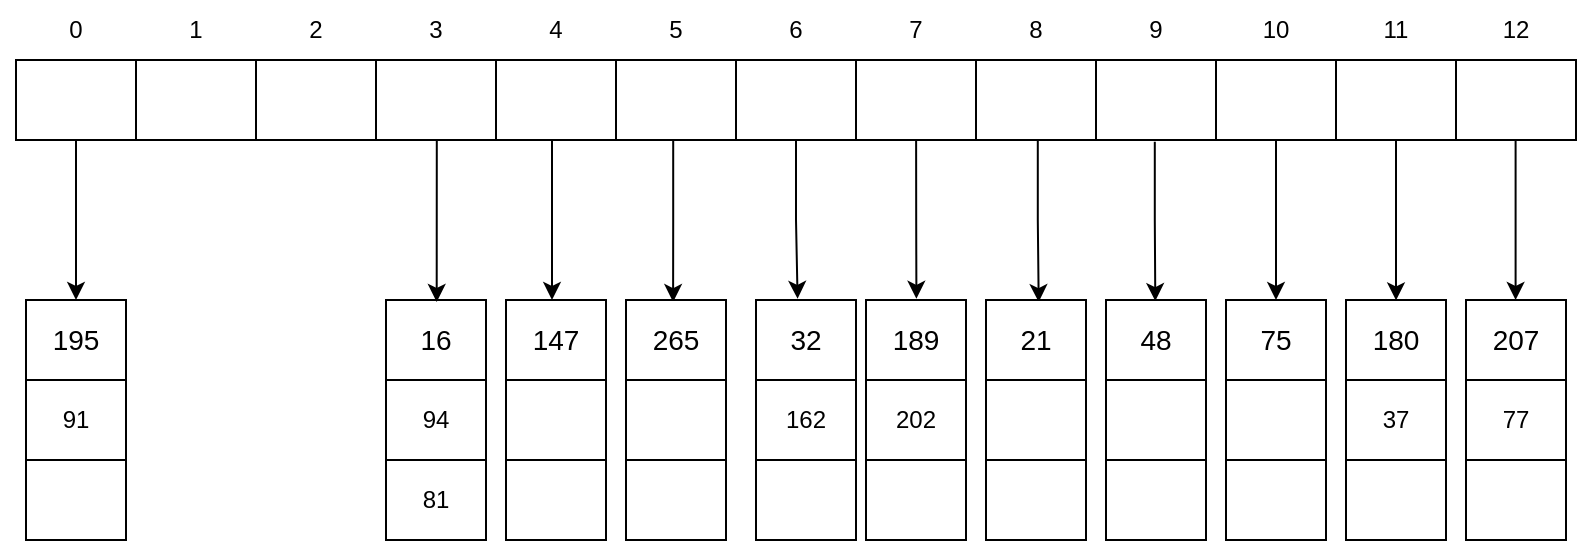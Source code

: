 <mxfile version="20.6.0" type="github" pages="2">
  <diagram id="sduObbd9qyuQ6HZW_vYR" name="Question 3">
    <mxGraphModel dx="1167" dy="1336" grid="1" gridSize="10" guides="1" tooltips="1" connect="1" arrows="1" fold="1" page="1" pageScale="1" pageWidth="827" pageHeight="1169" math="0" shadow="0">
      <root>
        <mxCell id="0" />
        <mxCell id="1" parent="0" />
        <mxCell id="06yi1R9x0KxXkYPc3tcx-241" style="edgeStyle=orthogonalEdgeStyle;rounded=0;orthogonalLoop=1;jettySize=auto;html=1;entryX=0.471;entryY=0.026;entryDx=0;entryDy=0;entryPerimeter=0;fontSize=14;" edge="1" parent="1" source="06yi1R9x0KxXkYPc3tcx-13" target="06yi1R9x0KxXkYPc3tcx-110">
          <mxGeometry relative="1" as="geometry">
            <Array as="points">
              <mxPoint x="349" y="640" />
            </Array>
          </mxGeometry>
        </mxCell>
        <mxCell id="06yi1R9x0KxXkYPc3tcx-242" style="edgeStyle=orthogonalEdgeStyle;rounded=0;orthogonalLoop=1;jettySize=auto;html=1;entryX=0.416;entryY=-0.015;entryDx=0;entryDy=0;entryPerimeter=0;fontSize=14;" edge="1" parent="1" source="06yi1R9x0KxXkYPc3tcx-13" target="06yi1R9x0KxXkYPc3tcx-76">
          <mxGeometry relative="1" as="geometry" />
        </mxCell>
        <mxCell id="06yi1R9x0KxXkYPc3tcx-259" style="edgeStyle=orthogonalEdgeStyle;rounded=0;orthogonalLoop=1;jettySize=auto;html=1;entryX=0.504;entryY=-0.015;entryDx=0;entryDy=0;entryPerimeter=0;fontSize=14;exitX=0.577;exitY=0.985;exitDx=0;exitDy=0;exitPerimeter=0;" edge="1" parent="1" source="06yi1R9x0KxXkYPc3tcx-14" target="06yi1R9x0KxXkYPc3tcx-219">
          <mxGeometry relative="1" as="geometry" />
        </mxCell>
        <mxCell id="06yi1R9x0KxXkYPc3tcx-260" style="edgeStyle=orthogonalEdgeStyle;rounded=0;orthogonalLoop=1;jettySize=auto;html=1;entryX=0.527;entryY=0.026;entryDx=0;entryDy=0;entryPerimeter=0;fontSize=14;exitX=0.655;exitY=1.007;exitDx=0;exitDy=0;exitPerimeter=0;" edge="1" parent="1" source="06yi1R9x0KxXkYPc3tcx-14" target="06yi1R9x0KxXkYPc3tcx-205">
          <mxGeometry relative="1" as="geometry">
            <Array as="points">
              <mxPoint x="531" y="640" />
              <mxPoint x="531" y="640" />
            </Array>
          </mxGeometry>
        </mxCell>
        <mxCell id="06yi1R9x0KxXkYPc3tcx-261" style="edgeStyle=orthogonalEdgeStyle;rounded=0;orthogonalLoop=1;jettySize=auto;html=1;entryX=0.493;entryY=0.013;entryDx=0;entryDy=0;entryPerimeter=0;fontSize=14;exitX=0.73;exitY=1.023;exitDx=0;exitDy=0;exitPerimeter=0;" edge="1" parent="1" source="06yi1R9x0KxXkYPc3tcx-14" target="06yi1R9x0KxXkYPc3tcx-233">
          <mxGeometry relative="1" as="geometry" />
        </mxCell>
        <mxCell id="06yi1R9x0KxXkYPc3tcx-262" style="edgeStyle=orthogonalEdgeStyle;rounded=0;orthogonalLoop=1;jettySize=auto;html=1;entryX=0.5;entryY=0;entryDx=0;entryDy=0;fontSize=14;" edge="1" parent="1" source="06yi1R9x0KxXkYPc3tcx-13" target="06yi1R9x0KxXkYPc3tcx-225">
          <mxGeometry relative="1" as="geometry">
            <Array as="points">
              <mxPoint x="540" y="600" />
              <mxPoint x="540" y="600" />
            </Array>
          </mxGeometry>
        </mxCell>
        <mxCell id="06yi1R9x0KxXkYPc3tcx-263" style="edgeStyle=orthogonalEdgeStyle;rounded=0;orthogonalLoop=1;jettySize=auto;html=1;entryX=0.5;entryY=0.005;entryDx=0;entryDy=0;entryPerimeter=0;fontSize=14;" edge="1" parent="1" source="06yi1R9x0KxXkYPc3tcx-13" target="06yi1R9x0KxXkYPc3tcx-83">
          <mxGeometry relative="1" as="geometry">
            <Array as="points">
              <mxPoint x="560" y="600" />
              <mxPoint x="560" y="600" />
            </Array>
          </mxGeometry>
        </mxCell>
        <mxCell id="06yi1R9x0KxXkYPc3tcx-264" style="edgeStyle=orthogonalEdgeStyle;rounded=0;orthogonalLoop=1;jettySize=auto;html=1;entryX=0.496;entryY=-0.001;entryDx=0;entryDy=0;entryPerimeter=0;fontSize=14;" edge="1" parent="1" source="06yi1R9x0KxXkYPc3tcx-13" target="06yi1R9x0KxXkYPc3tcx-191">
          <mxGeometry relative="1" as="geometry">
            <Array as="points">
              <mxPoint x="590" y="600" />
              <mxPoint x="590" y="600" />
            </Array>
          </mxGeometry>
        </mxCell>
        <mxCell id="06yi1R9x0KxXkYPc3tcx-13" value="" style="shape=table;startSize=0;container=1;collapsible=0;childLayout=tableLayout;" vertex="1" parent="1">
          <mxGeometry x="20" y="560" width="780" height="40" as="geometry" />
        </mxCell>
        <mxCell id="06yi1R9x0KxXkYPc3tcx-14" value="" style="shape=tableRow;horizontal=0;startSize=0;swimlaneHead=0;swimlaneBody=0;top=0;left=0;bottom=0;right=0;collapsible=0;dropTarget=0;fillColor=none;points=[[0,0.5],[1,0.5]];portConstraint=eastwest;" vertex="1" parent="06yi1R9x0KxXkYPc3tcx-13">
          <mxGeometry width="780" height="40" as="geometry" />
        </mxCell>
        <mxCell id="06yi1R9x0KxXkYPc3tcx-15" value="" style="shape=partialRectangle;html=1;whiteSpace=wrap;connectable=0;overflow=hidden;fillColor=none;top=0;left=0;bottom=0;right=0;pointerEvents=1;" vertex="1" parent="06yi1R9x0KxXkYPc3tcx-14">
          <mxGeometry width="60" height="40" as="geometry">
            <mxRectangle width="60" height="40" as="alternateBounds" />
          </mxGeometry>
        </mxCell>
        <mxCell id="06yi1R9x0KxXkYPc3tcx-16" value="" style="shape=partialRectangle;html=1;whiteSpace=wrap;connectable=0;overflow=hidden;fillColor=none;top=0;left=0;bottom=0;right=0;pointerEvents=1;" vertex="1" parent="06yi1R9x0KxXkYPc3tcx-14">
          <mxGeometry x="60" width="60" height="40" as="geometry">
            <mxRectangle width="60" height="40" as="alternateBounds" />
          </mxGeometry>
        </mxCell>
        <mxCell id="06yi1R9x0KxXkYPc3tcx-17" value="" style="shape=partialRectangle;html=1;whiteSpace=wrap;connectable=0;overflow=hidden;fillColor=none;top=0;left=0;bottom=0;right=0;pointerEvents=1;" vertex="1" parent="06yi1R9x0KxXkYPc3tcx-14">
          <mxGeometry x="120" width="60" height="40" as="geometry">
            <mxRectangle width="60" height="40" as="alternateBounds" />
          </mxGeometry>
        </mxCell>
        <mxCell id="06yi1R9x0KxXkYPc3tcx-18" value="" style="shape=partialRectangle;html=1;whiteSpace=wrap;connectable=0;overflow=hidden;fillColor=none;top=0;left=0;bottom=0;right=0;pointerEvents=1;" vertex="1" parent="06yi1R9x0KxXkYPc3tcx-14">
          <mxGeometry x="180" width="60" height="40" as="geometry">
            <mxRectangle width="60" height="40" as="alternateBounds" />
          </mxGeometry>
        </mxCell>
        <mxCell id="06yi1R9x0KxXkYPc3tcx-19" value="" style="shape=partialRectangle;html=1;whiteSpace=wrap;connectable=0;overflow=hidden;fillColor=none;top=0;left=0;bottom=0;right=0;pointerEvents=1;" vertex="1" parent="06yi1R9x0KxXkYPc3tcx-14">
          <mxGeometry x="240" width="60" height="40" as="geometry">
            <mxRectangle width="60" height="40" as="alternateBounds" />
          </mxGeometry>
        </mxCell>
        <mxCell id="06yi1R9x0KxXkYPc3tcx-20" value="" style="shape=partialRectangle;html=1;whiteSpace=wrap;connectable=0;overflow=hidden;fillColor=none;top=0;left=0;bottom=0;right=0;pointerEvents=1;verticalAlign=middle;" vertex="1" parent="06yi1R9x0KxXkYPc3tcx-14">
          <mxGeometry x="300" width="60" height="40" as="geometry">
            <mxRectangle width="60" height="40" as="alternateBounds" />
          </mxGeometry>
        </mxCell>
        <mxCell id="06yi1R9x0KxXkYPc3tcx-21" value="" style="shape=partialRectangle;html=1;whiteSpace=wrap;connectable=0;overflow=hidden;fillColor=none;top=0;left=0;bottom=0;right=0;pointerEvents=1;" vertex="1" parent="06yi1R9x0KxXkYPc3tcx-14">
          <mxGeometry x="360" width="60" height="40" as="geometry">
            <mxRectangle width="60" height="40" as="alternateBounds" />
          </mxGeometry>
        </mxCell>
        <mxCell id="06yi1R9x0KxXkYPc3tcx-22" value="" style="shape=partialRectangle;html=1;whiteSpace=wrap;connectable=0;overflow=hidden;fillColor=none;top=0;left=0;bottom=0;right=0;pointerEvents=1;" vertex="1" parent="06yi1R9x0KxXkYPc3tcx-14">
          <mxGeometry x="420" width="60" height="40" as="geometry">
            <mxRectangle width="60" height="40" as="alternateBounds" />
          </mxGeometry>
        </mxCell>
        <mxCell id="06yi1R9x0KxXkYPc3tcx-23" value="" style="shape=partialRectangle;html=1;whiteSpace=wrap;connectable=0;overflow=hidden;fillColor=none;top=0;left=0;bottom=0;right=0;pointerEvents=1;" vertex="1" parent="06yi1R9x0KxXkYPc3tcx-14">
          <mxGeometry x="480" width="60" height="40" as="geometry">
            <mxRectangle width="60" height="40" as="alternateBounds" />
          </mxGeometry>
        </mxCell>
        <mxCell id="06yi1R9x0KxXkYPc3tcx-24" value="" style="shape=partialRectangle;html=1;whiteSpace=wrap;connectable=0;overflow=hidden;fillColor=none;top=0;left=0;bottom=0;right=0;pointerEvents=1;" vertex="1" parent="06yi1R9x0KxXkYPc3tcx-14">
          <mxGeometry x="540" width="60" height="40" as="geometry">
            <mxRectangle width="60" height="40" as="alternateBounds" />
          </mxGeometry>
        </mxCell>
        <mxCell id="06yi1R9x0KxXkYPc3tcx-25" value="" style="shape=partialRectangle;html=1;whiteSpace=wrap;connectable=0;overflow=hidden;fillColor=none;top=0;left=0;bottom=0;right=0;pointerEvents=1;" vertex="1" parent="06yi1R9x0KxXkYPc3tcx-14">
          <mxGeometry x="600" width="60" height="40" as="geometry">
            <mxRectangle width="60" height="40" as="alternateBounds" />
          </mxGeometry>
        </mxCell>
        <mxCell id="06yi1R9x0KxXkYPc3tcx-26" value="" style="shape=partialRectangle;html=1;whiteSpace=wrap;connectable=0;overflow=hidden;fillColor=none;top=0;left=0;bottom=0;right=0;pointerEvents=1;" vertex="1" parent="06yi1R9x0KxXkYPc3tcx-14">
          <mxGeometry x="660" width="60" height="40" as="geometry">
            <mxRectangle width="60" height="40" as="alternateBounds" />
          </mxGeometry>
        </mxCell>
        <mxCell id="06yi1R9x0KxXkYPc3tcx-27" value="" style="shape=partialRectangle;html=1;whiteSpace=wrap;connectable=0;overflow=hidden;fillColor=none;top=0;left=0;bottom=0;right=0;pointerEvents=1;" vertex="1" parent="06yi1R9x0KxXkYPc3tcx-14">
          <mxGeometry x="720" width="60" height="40" as="geometry">
            <mxRectangle width="60" height="40" as="alternateBounds" />
          </mxGeometry>
        </mxCell>
        <mxCell id="06yi1R9x0KxXkYPc3tcx-29" value="0" style="text;html=1;strokeColor=none;fillColor=none;align=center;verticalAlign=middle;whiteSpace=wrap;rounded=0;" vertex="1" parent="1">
          <mxGeometry x="20" y="530" width="60" height="30" as="geometry" />
        </mxCell>
        <mxCell id="06yi1R9x0KxXkYPc3tcx-30" value="2" style="text;html=1;strokeColor=none;fillColor=none;align=center;verticalAlign=middle;whiteSpace=wrap;rounded=0;" vertex="1" parent="1">
          <mxGeometry x="140" y="530" width="60" height="30" as="geometry" />
        </mxCell>
        <mxCell id="06yi1R9x0KxXkYPc3tcx-31" value="3" style="text;html=1;strokeColor=none;fillColor=none;align=center;verticalAlign=middle;whiteSpace=wrap;rounded=0;" vertex="1" parent="1">
          <mxGeometry x="200" y="530" width="60" height="30" as="geometry" />
        </mxCell>
        <mxCell id="06yi1R9x0KxXkYPc3tcx-32" value="1" style="text;html=1;strokeColor=none;fillColor=none;align=center;verticalAlign=middle;whiteSpace=wrap;rounded=0;" vertex="1" parent="1">
          <mxGeometry x="80" y="530" width="60" height="30" as="geometry" />
        </mxCell>
        <mxCell id="06yi1R9x0KxXkYPc3tcx-33" value="4" style="text;html=1;strokeColor=none;fillColor=none;align=center;verticalAlign=middle;whiteSpace=wrap;rounded=0;" vertex="1" parent="1">
          <mxGeometry x="260" y="530" width="60" height="30" as="geometry" />
        </mxCell>
        <mxCell id="06yi1R9x0KxXkYPc3tcx-34" value="5" style="text;html=1;strokeColor=none;fillColor=none;align=center;verticalAlign=middle;whiteSpace=wrap;rounded=0;" vertex="1" parent="1">
          <mxGeometry x="320" y="530" width="60" height="30" as="geometry" />
        </mxCell>
        <mxCell id="06yi1R9x0KxXkYPc3tcx-35" value="6" style="text;html=1;strokeColor=none;fillColor=none;align=center;verticalAlign=middle;whiteSpace=wrap;rounded=0;" vertex="1" parent="1">
          <mxGeometry x="380" y="530" width="60" height="30" as="geometry" />
        </mxCell>
        <mxCell id="06yi1R9x0KxXkYPc3tcx-36" value="7" style="text;html=1;strokeColor=none;fillColor=none;align=center;verticalAlign=middle;whiteSpace=wrap;rounded=0;" vertex="1" parent="1">
          <mxGeometry x="440" y="530" width="60" height="30" as="geometry" />
        </mxCell>
        <mxCell id="06yi1R9x0KxXkYPc3tcx-37" value="8" style="text;html=1;strokeColor=none;fillColor=none;align=center;verticalAlign=middle;whiteSpace=wrap;rounded=0;" vertex="1" parent="1">
          <mxGeometry x="500" y="530" width="60" height="30" as="geometry" />
        </mxCell>
        <mxCell id="06yi1R9x0KxXkYPc3tcx-38" value="9" style="text;html=1;strokeColor=none;fillColor=none;align=center;verticalAlign=middle;whiteSpace=wrap;rounded=0;" vertex="1" parent="1">
          <mxGeometry x="560" y="530" width="60" height="30" as="geometry" />
        </mxCell>
        <mxCell id="06yi1R9x0KxXkYPc3tcx-39" value="10" style="text;html=1;strokeColor=none;fillColor=none;align=center;verticalAlign=middle;whiteSpace=wrap;rounded=0;" vertex="1" parent="1">
          <mxGeometry x="620" y="530" width="60" height="30" as="geometry" />
        </mxCell>
        <mxCell id="06yi1R9x0KxXkYPc3tcx-40" value="11" style="text;html=1;strokeColor=none;fillColor=none;align=center;verticalAlign=middle;whiteSpace=wrap;rounded=0;" vertex="1" parent="1">
          <mxGeometry x="680" y="530" width="60" height="30" as="geometry" />
        </mxCell>
        <mxCell id="06yi1R9x0KxXkYPc3tcx-41" value="12" style="text;html=1;strokeColor=none;fillColor=none;align=center;verticalAlign=middle;whiteSpace=wrap;rounded=0;" vertex="1" parent="1">
          <mxGeometry x="740" y="530" width="60" height="30" as="geometry" />
        </mxCell>
        <mxCell id="06yi1R9x0KxXkYPc3tcx-58" style="edgeStyle=orthogonalEdgeStyle;rounded=0;orthogonalLoop=1;jettySize=auto;html=1;exitX=0.5;exitY=1;exitDx=0;exitDy=0;" edge="1" parent="1" source="06yi1R9x0KxXkYPc3tcx-41" target="06yi1R9x0KxXkYPc3tcx-41">
          <mxGeometry relative="1" as="geometry" />
        </mxCell>
        <mxCell id="06yi1R9x0KxXkYPc3tcx-75" value="" style="shape=table;startSize=0;container=1;collapsible=0;childLayout=tableLayout;" vertex="1" parent="1">
          <mxGeometry x="390" y="680" width="50" height="120" as="geometry" />
        </mxCell>
        <mxCell id="06yi1R9x0KxXkYPc3tcx-76" value="" style="shape=tableRow;horizontal=0;startSize=0;swimlaneHead=0;swimlaneBody=0;top=0;left=0;bottom=0;right=0;collapsible=0;dropTarget=0;fillColor=none;points=[[0,0.5],[1,0.5]];portConstraint=eastwest;" vertex="1" parent="06yi1R9x0KxXkYPc3tcx-75">
          <mxGeometry width="50" height="40" as="geometry" />
        </mxCell>
        <mxCell id="06yi1R9x0KxXkYPc3tcx-77" value="&lt;font style=&quot;font-size: 14px;&quot;&gt;32&lt;/font&gt;" style="shape=partialRectangle;html=1;whiteSpace=wrap;connectable=0;overflow=hidden;fillColor=none;top=0;left=0;bottom=0;right=0;pointerEvents=1;" vertex="1" parent="06yi1R9x0KxXkYPc3tcx-76">
          <mxGeometry width="50" height="40" as="geometry">
            <mxRectangle width="50" height="40" as="alternateBounds" />
          </mxGeometry>
        </mxCell>
        <mxCell id="06yi1R9x0KxXkYPc3tcx-78" value="" style="shape=tableRow;horizontal=0;startSize=0;swimlaneHead=0;swimlaneBody=0;top=0;left=0;bottom=0;right=0;collapsible=0;dropTarget=0;fillColor=none;points=[[0,0.5],[1,0.5]];portConstraint=eastwest;" vertex="1" parent="06yi1R9x0KxXkYPc3tcx-75">
          <mxGeometry y="40" width="50" height="40" as="geometry" />
        </mxCell>
        <mxCell id="06yi1R9x0KxXkYPc3tcx-79" value="162" style="shape=partialRectangle;html=1;whiteSpace=wrap;connectable=0;overflow=hidden;fillColor=none;top=0;left=0;bottom=0;right=0;pointerEvents=1;" vertex="1" parent="06yi1R9x0KxXkYPc3tcx-78">
          <mxGeometry width="50" height="40" as="geometry">
            <mxRectangle width="50" height="40" as="alternateBounds" />
          </mxGeometry>
        </mxCell>
        <mxCell id="06yi1R9x0KxXkYPc3tcx-80" value="" style="shape=tableRow;horizontal=0;startSize=0;swimlaneHead=0;swimlaneBody=0;top=0;left=0;bottom=0;right=0;collapsible=0;dropTarget=0;fillColor=none;points=[[0,0.5],[1,0.5]];portConstraint=eastwest;" vertex="1" parent="06yi1R9x0KxXkYPc3tcx-75">
          <mxGeometry y="80" width="50" height="40" as="geometry" />
        </mxCell>
        <mxCell id="06yi1R9x0KxXkYPc3tcx-81" value="" style="shape=partialRectangle;html=1;whiteSpace=wrap;connectable=0;overflow=hidden;fillColor=none;top=0;left=0;bottom=0;right=0;pointerEvents=1;" vertex="1" parent="06yi1R9x0KxXkYPc3tcx-80">
          <mxGeometry width="50" height="40" as="geometry">
            <mxRectangle width="50" height="40" as="alternateBounds" />
          </mxGeometry>
        </mxCell>
        <mxCell id="06yi1R9x0KxXkYPc3tcx-82" value="" style="shape=table;startSize=0;container=1;collapsible=0;childLayout=tableLayout;" vertex="1" parent="1">
          <mxGeometry x="685" y="680" width="50" height="120" as="geometry" />
        </mxCell>
        <mxCell id="06yi1R9x0KxXkYPc3tcx-83" value="" style="shape=tableRow;horizontal=0;startSize=0;swimlaneHead=0;swimlaneBody=0;top=0;left=0;bottom=0;right=0;collapsible=0;dropTarget=0;fillColor=none;points=[[0,0.5],[1,0.5]];portConstraint=eastwest;" vertex="1" parent="06yi1R9x0KxXkYPc3tcx-82">
          <mxGeometry width="50" height="40" as="geometry" />
        </mxCell>
        <mxCell id="06yi1R9x0KxXkYPc3tcx-84" value="&lt;font style=&quot;font-size: 14px;&quot;&gt;180&lt;/font&gt;" style="shape=partialRectangle;html=1;whiteSpace=wrap;connectable=0;overflow=hidden;fillColor=none;top=0;left=0;bottom=0;right=0;pointerEvents=1;" vertex="1" parent="06yi1R9x0KxXkYPc3tcx-83">
          <mxGeometry width="50" height="40" as="geometry">
            <mxRectangle width="50" height="40" as="alternateBounds" />
          </mxGeometry>
        </mxCell>
        <mxCell id="06yi1R9x0KxXkYPc3tcx-85" value="" style="shape=tableRow;horizontal=0;startSize=0;swimlaneHead=0;swimlaneBody=0;top=0;left=0;bottom=0;right=0;collapsible=0;dropTarget=0;fillColor=none;points=[[0,0.5],[1,0.5]];portConstraint=eastwest;" vertex="1" parent="06yi1R9x0KxXkYPc3tcx-82">
          <mxGeometry y="40" width="50" height="40" as="geometry" />
        </mxCell>
        <mxCell id="06yi1R9x0KxXkYPc3tcx-86" value="37" style="shape=partialRectangle;html=1;whiteSpace=wrap;connectable=0;overflow=hidden;fillColor=none;top=0;left=0;bottom=0;right=0;pointerEvents=1;" vertex="1" parent="06yi1R9x0KxXkYPc3tcx-85">
          <mxGeometry width="50" height="40" as="geometry">
            <mxRectangle width="50" height="40" as="alternateBounds" />
          </mxGeometry>
        </mxCell>
        <mxCell id="06yi1R9x0KxXkYPc3tcx-87" value="" style="shape=tableRow;horizontal=0;startSize=0;swimlaneHead=0;swimlaneBody=0;top=0;left=0;bottom=0;right=0;collapsible=0;dropTarget=0;fillColor=none;points=[[0,0.5],[1,0.5]];portConstraint=eastwest;" vertex="1" parent="06yi1R9x0KxXkYPc3tcx-82">
          <mxGeometry y="80" width="50" height="40" as="geometry" />
        </mxCell>
        <mxCell id="06yi1R9x0KxXkYPc3tcx-88" value="" style="shape=partialRectangle;html=1;whiteSpace=wrap;connectable=0;overflow=hidden;fillColor=none;top=0;left=0;bottom=0;right=0;pointerEvents=1;" vertex="1" parent="06yi1R9x0KxXkYPc3tcx-87">
          <mxGeometry width="50" height="40" as="geometry">
            <mxRectangle width="50" height="40" as="alternateBounds" />
          </mxGeometry>
        </mxCell>
        <mxCell id="06yi1R9x0KxXkYPc3tcx-109" value="" style="shape=table;startSize=0;container=1;collapsible=0;childLayout=tableLayout;" vertex="1" parent="1">
          <mxGeometry x="325" y="680" width="50" height="120" as="geometry" />
        </mxCell>
        <mxCell id="06yi1R9x0KxXkYPc3tcx-110" value="" style="shape=tableRow;horizontal=0;startSize=0;swimlaneHead=0;swimlaneBody=0;top=0;left=0;bottom=0;right=0;collapsible=0;dropTarget=0;fillColor=none;points=[[0,0.5],[1,0.5]];portConstraint=eastwest;" vertex="1" parent="06yi1R9x0KxXkYPc3tcx-109">
          <mxGeometry width="50" height="40" as="geometry" />
        </mxCell>
        <mxCell id="06yi1R9x0KxXkYPc3tcx-111" value="&lt;font style=&quot;font-size: 14px;&quot;&gt;265&lt;/font&gt;" style="shape=partialRectangle;html=1;whiteSpace=wrap;connectable=0;overflow=hidden;fillColor=none;top=0;left=0;bottom=0;right=0;pointerEvents=1;" vertex="1" parent="06yi1R9x0KxXkYPc3tcx-110">
          <mxGeometry width="50" height="40" as="geometry">
            <mxRectangle width="50" height="40" as="alternateBounds" />
          </mxGeometry>
        </mxCell>
        <mxCell id="06yi1R9x0KxXkYPc3tcx-112" value="" style="shape=tableRow;horizontal=0;startSize=0;swimlaneHead=0;swimlaneBody=0;top=0;left=0;bottom=0;right=0;collapsible=0;dropTarget=0;fillColor=none;points=[[0,0.5],[1,0.5]];portConstraint=eastwest;" vertex="1" parent="06yi1R9x0KxXkYPc3tcx-109">
          <mxGeometry y="40" width="50" height="40" as="geometry" />
        </mxCell>
        <mxCell id="06yi1R9x0KxXkYPc3tcx-113" value="" style="shape=partialRectangle;html=1;whiteSpace=wrap;connectable=0;overflow=hidden;fillColor=none;top=0;left=0;bottom=0;right=0;pointerEvents=1;" vertex="1" parent="06yi1R9x0KxXkYPc3tcx-112">
          <mxGeometry width="50" height="40" as="geometry">
            <mxRectangle width="50" height="40" as="alternateBounds" />
          </mxGeometry>
        </mxCell>
        <mxCell id="06yi1R9x0KxXkYPc3tcx-114" value="" style="shape=tableRow;horizontal=0;startSize=0;swimlaneHead=0;swimlaneBody=0;top=0;left=0;bottom=0;right=0;collapsible=0;dropTarget=0;fillColor=none;points=[[0,0.5],[1,0.5]];portConstraint=eastwest;" vertex="1" parent="06yi1R9x0KxXkYPc3tcx-109">
          <mxGeometry y="80" width="50" height="40" as="geometry" />
        </mxCell>
        <mxCell id="06yi1R9x0KxXkYPc3tcx-115" value="" style="shape=partialRectangle;html=1;whiteSpace=wrap;connectable=0;overflow=hidden;fillColor=none;top=0;left=0;bottom=0;right=0;pointerEvents=1;" vertex="1" parent="06yi1R9x0KxXkYPc3tcx-114">
          <mxGeometry width="50" height="40" as="geometry">
            <mxRectangle width="50" height="40" as="alternateBounds" />
          </mxGeometry>
        </mxCell>
        <mxCell id="06yi1R9x0KxXkYPc3tcx-149" value="" style="shape=table;startSize=0;container=1;collapsible=0;childLayout=tableLayout;" vertex="1" parent="1">
          <mxGeometry x="25" y="680" width="50" height="120" as="geometry" />
        </mxCell>
        <mxCell id="06yi1R9x0KxXkYPc3tcx-150" value="" style="shape=tableRow;horizontal=0;startSize=0;swimlaneHead=0;swimlaneBody=0;top=0;left=0;bottom=0;right=0;collapsible=0;dropTarget=0;fillColor=none;points=[[0,0.5],[1,0.5]];portConstraint=eastwest;" vertex="1" parent="06yi1R9x0KxXkYPc3tcx-149">
          <mxGeometry width="50" height="40" as="geometry" />
        </mxCell>
        <mxCell id="06yi1R9x0KxXkYPc3tcx-151" value="&lt;font style=&quot;font-size: 14px;&quot;&gt;195&lt;/font&gt;" style="shape=partialRectangle;html=1;whiteSpace=wrap;connectable=0;overflow=hidden;fillColor=none;top=0;left=0;bottom=0;right=0;pointerEvents=1;" vertex="1" parent="06yi1R9x0KxXkYPc3tcx-150">
          <mxGeometry width="50" height="40" as="geometry">
            <mxRectangle width="50" height="40" as="alternateBounds" />
          </mxGeometry>
        </mxCell>
        <mxCell id="06yi1R9x0KxXkYPc3tcx-152" value="" style="shape=tableRow;horizontal=0;startSize=0;swimlaneHead=0;swimlaneBody=0;top=0;left=0;bottom=0;right=0;collapsible=0;dropTarget=0;fillColor=none;points=[[0,0.5],[1,0.5]];portConstraint=eastwest;" vertex="1" parent="06yi1R9x0KxXkYPc3tcx-149">
          <mxGeometry y="40" width="50" height="40" as="geometry" />
        </mxCell>
        <mxCell id="06yi1R9x0KxXkYPc3tcx-153" value="91" style="shape=partialRectangle;html=1;whiteSpace=wrap;connectable=0;overflow=hidden;fillColor=none;top=0;left=0;bottom=0;right=0;pointerEvents=1;" vertex="1" parent="06yi1R9x0KxXkYPc3tcx-152">
          <mxGeometry width="50" height="40" as="geometry">
            <mxRectangle width="50" height="40" as="alternateBounds" />
          </mxGeometry>
        </mxCell>
        <mxCell id="06yi1R9x0KxXkYPc3tcx-154" value="" style="shape=tableRow;horizontal=0;startSize=0;swimlaneHead=0;swimlaneBody=0;top=0;left=0;bottom=0;right=0;collapsible=0;dropTarget=0;fillColor=none;points=[[0,0.5],[1,0.5]];portConstraint=eastwest;" vertex="1" parent="06yi1R9x0KxXkYPc3tcx-149">
          <mxGeometry y="80" width="50" height="40" as="geometry" />
        </mxCell>
        <mxCell id="06yi1R9x0KxXkYPc3tcx-155" value="" style="shape=partialRectangle;html=1;whiteSpace=wrap;connectable=0;overflow=hidden;fillColor=none;top=0;left=0;bottom=0;right=0;pointerEvents=1;" vertex="1" parent="06yi1R9x0KxXkYPc3tcx-154">
          <mxGeometry width="50" height="40" as="geometry">
            <mxRectangle width="50" height="40" as="alternateBounds" />
          </mxGeometry>
        </mxCell>
        <mxCell id="06yi1R9x0KxXkYPc3tcx-156" style="edgeStyle=orthogonalEdgeStyle;rounded=0;orthogonalLoop=1;jettySize=auto;html=1;fontSize=14;" edge="1" parent="1">
          <mxGeometry relative="1" as="geometry">
            <mxPoint x="50" y="600" as="sourcePoint" />
            <mxPoint x="50" y="680" as="targetPoint" />
          </mxGeometry>
        </mxCell>
        <mxCell id="06yi1R9x0KxXkYPc3tcx-190" value="" style="shape=table;startSize=0;container=1;collapsible=0;childLayout=tableLayout;" vertex="1" parent="1">
          <mxGeometry x="745" y="680" width="50" height="120" as="geometry" />
        </mxCell>
        <mxCell id="06yi1R9x0KxXkYPc3tcx-191" value="" style="shape=tableRow;horizontal=0;startSize=0;swimlaneHead=0;swimlaneBody=0;top=0;left=0;bottom=0;right=0;collapsible=0;dropTarget=0;fillColor=none;points=[[0,0.5],[1,0.5]];portConstraint=eastwest;" vertex="1" parent="06yi1R9x0KxXkYPc3tcx-190">
          <mxGeometry width="50" height="40" as="geometry" />
        </mxCell>
        <mxCell id="06yi1R9x0KxXkYPc3tcx-192" value="&lt;font style=&quot;font-size: 14px;&quot;&gt;207&lt;/font&gt;" style="shape=partialRectangle;html=1;whiteSpace=wrap;connectable=0;overflow=hidden;fillColor=none;top=0;left=0;bottom=0;right=0;pointerEvents=1;" vertex="1" parent="06yi1R9x0KxXkYPc3tcx-191">
          <mxGeometry width="50" height="40" as="geometry">
            <mxRectangle width="50" height="40" as="alternateBounds" />
          </mxGeometry>
        </mxCell>
        <mxCell id="06yi1R9x0KxXkYPc3tcx-193" value="" style="shape=tableRow;horizontal=0;startSize=0;swimlaneHead=0;swimlaneBody=0;top=0;left=0;bottom=0;right=0;collapsible=0;dropTarget=0;fillColor=none;points=[[0,0.5],[1,0.5]];portConstraint=eastwest;" vertex="1" parent="06yi1R9x0KxXkYPc3tcx-190">
          <mxGeometry y="40" width="50" height="40" as="geometry" />
        </mxCell>
        <mxCell id="06yi1R9x0KxXkYPc3tcx-194" value="77" style="shape=partialRectangle;html=1;whiteSpace=wrap;connectable=0;overflow=hidden;fillColor=none;top=0;left=0;bottom=0;right=0;pointerEvents=1;" vertex="1" parent="06yi1R9x0KxXkYPc3tcx-193">
          <mxGeometry width="50" height="40" as="geometry">
            <mxRectangle width="50" height="40" as="alternateBounds" />
          </mxGeometry>
        </mxCell>
        <mxCell id="06yi1R9x0KxXkYPc3tcx-195" value="" style="shape=tableRow;horizontal=0;startSize=0;swimlaneHead=0;swimlaneBody=0;top=0;left=0;bottom=0;right=0;collapsible=0;dropTarget=0;fillColor=none;points=[[0,0.5],[1,0.5]];portConstraint=eastwest;" vertex="1" parent="06yi1R9x0KxXkYPc3tcx-190">
          <mxGeometry y="80" width="50" height="40" as="geometry" />
        </mxCell>
        <mxCell id="06yi1R9x0KxXkYPc3tcx-196" value="" style="shape=partialRectangle;html=1;whiteSpace=wrap;connectable=0;overflow=hidden;fillColor=none;top=0;left=0;bottom=0;right=0;pointerEvents=1;" vertex="1" parent="06yi1R9x0KxXkYPc3tcx-195">
          <mxGeometry width="50" height="40" as="geometry">
            <mxRectangle width="50" height="40" as="alternateBounds" />
          </mxGeometry>
        </mxCell>
        <mxCell id="06yi1R9x0KxXkYPc3tcx-197" value="" style="shape=table;startSize=0;container=1;collapsible=0;childLayout=tableLayout;" vertex="1" parent="1">
          <mxGeometry x="265" y="680" width="50" height="120" as="geometry" />
        </mxCell>
        <mxCell id="06yi1R9x0KxXkYPc3tcx-198" value="" style="shape=tableRow;horizontal=0;startSize=0;swimlaneHead=0;swimlaneBody=0;top=0;left=0;bottom=0;right=0;collapsible=0;dropTarget=0;fillColor=none;points=[[0,0.5],[1,0.5]];portConstraint=eastwest;" vertex="1" parent="06yi1R9x0KxXkYPc3tcx-197">
          <mxGeometry width="50" height="40" as="geometry" />
        </mxCell>
        <mxCell id="06yi1R9x0KxXkYPc3tcx-199" value="&lt;font style=&quot;font-size: 14px;&quot;&gt;147&lt;/font&gt;" style="shape=partialRectangle;html=1;whiteSpace=wrap;connectable=0;overflow=hidden;fillColor=none;top=0;left=0;bottom=0;right=0;pointerEvents=1;" vertex="1" parent="06yi1R9x0KxXkYPc3tcx-198">
          <mxGeometry width="50" height="40" as="geometry">
            <mxRectangle width="50" height="40" as="alternateBounds" />
          </mxGeometry>
        </mxCell>
        <mxCell id="06yi1R9x0KxXkYPc3tcx-200" value="" style="shape=tableRow;horizontal=0;startSize=0;swimlaneHead=0;swimlaneBody=0;top=0;left=0;bottom=0;right=0;collapsible=0;dropTarget=0;fillColor=none;points=[[0,0.5],[1,0.5]];portConstraint=eastwest;" vertex="1" parent="06yi1R9x0KxXkYPc3tcx-197">
          <mxGeometry y="40" width="50" height="40" as="geometry" />
        </mxCell>
        <mxCell id="06yi1R9x0KxXkYPc3tcx-201" value="" style="shape=partialRectangle;html=1;whiteSpace=wrap;connectable=0;overflow=hidden;fillColor=none;top=0;left=0;bottom=0;right=0;pointerEvents=1;" vertex="1" parent="06yi1R9x0KxXkYPc3tcx-200">
          <mxGeometry width="50" height="40" as="geometry">
            <mxRectangle width="50" height="40" as="alternateBounds" />
          </mxGeometry>
        </mxCell>
        <mxCell id="06yi1R9x0KxXkYPc3tcx-202" value="" style="shape=tableRow;horizontal=0;startSize=0;swimlaneHead=0;swimlaneBody=0;top=0;left=0;bottom=0;right=0;collapsible=0;dropTarget=0;fillColor=none;points=[[0,0.5],[1,0.5]];portConstraint=eastwest;" vertex="1" parent="06yi1R9x0KxXkYPc3tcx-197">
          <mxGeometry y="80" width="50" height="40" as="geometry" />
        </mxCell>
        <mxCell id="06yi1R9x0KxXkYPc3tcx-203" value="" style="shape=partialRectangle;html=1;whiteSpace=wrap;connectable=0;overflow=hidden;fillColor=none;top=0;left=0;bottom=0;right=0;pointerEvents=1;" vertex="1" parent="06yi1R9x0KxXkYPc3tcx-202">
          <mxGeometry width="50" height="40" as="geometry">
            <mxRectangle width="50" height="40" as="alternateBounds" />
          </mxGeometry>
        </mxCell>
        <mxCell id="06yi1R9x0KxXkYPc3tcx-204" value="" style="shape=table;startSize=0;container=1;collapsible=0;childLayout=tableLayout;" vertex="1" parent="1">
          <mxGeometry x="505" y="680" width="50" height="120" as="geometry" />
        </mxCell>
        <mxCell id="06yi1R9x0KxXkYPc3tcx-205" value="" style="shape=tableRow;horizontal=0;startSize=0;swimlaneHead=0;swimlaneBody=0;top=0;left=0;bottom=0;right=0;collapsible=0;dropTarget=0;fillColor=none;points=[[0,0.5],[1,0.5]];portConstraint=eastwest;" vertex="1" parent="06yi1R9x0KxXkYPc3tcx-204">
          <mxGeometry width="50" height="40" as="geometry" />
        </mxCell>
        <mxCell id="06yi1R9x0KxXkYPc3tcx-206" value="&lt;font style=&quot;font-size: 14px;&quot;&gt;21&lt;/font&gt;" style="shape=partialRectangle;html=1;whiteSpace=wrap;connectable=0;overflow=hidden;fillColor=none;top=0;left=0;bottom=0;right=0;pointerEvents=1;" vertex="1" parent="06yi1R9x0KxXkYPc3tcx-205">
          <mxGeometry width="50" height="40" as="geometry">
            <mxRectangle width="50" height="40" as="alternateBounds" />
          </mxGeometry>
        </mxCell>
        <mxCell id="06yi1R9x0KxXkYPc3tcx-207" value="" style="shape=tableRow;horizontal=0;startSize=0;swimlaneHead=0;swimlaneBody=0;top=0;left=0;bottom=0;right=0;collapsible=0;dropTarget=0;fillColor=none;points=[[0,0.5],[1,0.5]];portConstraint=eastwest;" vertex="1" parent="06yi1R9x0KxXkYPc3tcx-204">
          <mxGeometry y="40" width="50" height="40" as="geometry" />
        </mxCell>
        <mxCell id="06yi1R9x0KxXkYPc3tcx-208" value="" style="shape=partialRectangle;html=1;whiteSpace=wrap;connectable=0;overflow=hidden;fillColor=none;top=0;left=0;bottom=0;right=0;pointerEvents=1;" vertex="1" parent="06yi1R9x0KxXkYPc3tcx-207">
          <mxGeometry width="50" height="40" as="geometry">
            <mxRectangle width="50" height="40" as="alternateBounds" />
          </mxGeometry>
        </mxCell>
        <mxCell id="06yi1R9x0KxXkYPc3tcx-209" value="" style="shape=tableRow;horizontal=0;startSize=0;swimlaneHead=0;swimlaneBody=0;top=0;left=0;bottom=0;right=0;collapsible=0;dropTarget=0;fillColor=none;points=[[0,0.5],[1,0.5]];portConstraint=eastwest;" vertex="1" parent="06yi1R9x0KxXkYPc3tcx-204">
          <mxGeometry y="80" width="50" height="40" as="geometry" />
        </mxCell>
        <mxCell id="06yi1R9x0KxXkYPc3tcx-210" value="" style="shape=partialRectangle;html=1;whiteSpace=wrap;connectable=0;overflow=hidden;fillColor=none;top=0;left=0;bottom=0;right=0;pointerEvents=1;" vertex="1" parent="06yi1R9x0KxXkYPc3tcx-209">
          <mxGeometry width="50" height="40" as="geometry">
            <mxRectangle width="50" height="40" as="alternateBounds" />
          </mxGeometry>
        </mxCell>
        <mxCell id="06yi1R9x0KxXkYPc3tcx-211" value="" style="shape=table;startSize=0;container=1;collapsible=0;childLayout=tableLayout;" vertex="1" parent="1">
          <mxGeometry x="205" y="680" width="50" height="120" as="geometry" />
        </mxCell>
        <mxCell id="06yi1R9x0KxXkYPc3tcx-212" value="" style="shape=tableRow;horizontal=0;startSize=0;swimlaneHead=0;swimlaneBody=0;top=0;left=0;bottom=0;right=0;collapsible=0;dropTarget=0;fillColor=none;points=[[0,0.5],[1,0.5]];portConstraint=eastwest;" vertex="1" parent="06yi1R9x0KxXkYPc3tcx-211">
          <mxGeometry width="50" height="40" as="geometry" />
        </mxCell>
        <mxCell id="06yi1R9x0KxXkYPc3tcx-213" value="&lt;font style=&quot;font-size: 14px;&quot;&gt;16&lt;/font&gt;" style="shape=partialRectangle;html=1;whiteSpace=wrap;connectable=0;overflow=hidden;fillColor=none;top=0;left=0;bottom=0;right=0;pointerEvents=1;" vertex="1" parent="06yi1R9x0KxXkYPc3tcx-212">
          <mxGeometry width="50" height="40" as="geometry">
            <mxRectangle width="50" height="40" as="alternateBounds" />
          </mxGeometry>
        </mxCell>
        <mxCell id="06yi1R9x0KxXkYPc3tcx-214" value="" style="shape=tableRow;horizontal=0;startSize=0;swimlaneHead=0;swimlaneBody=0;top=0;left=0;bottom=0;right=0;collapsible=0;dropTarget=0;fillColor=none;points=[[0,0.5],[1,0.5]];portConstraint=eastwest;" vertex="1" parent="06yi1R9x0KxXkYPc3tcx-211">
          <mxGeometry y="40" width="50" height="40" as="geometry" />
        </mxCell>
        <mxCell id="06yi1R9x0KxXkYPc3tcx-215" value="94" style="shape=partialRectangle;html=1;whiteSpace=wrap;connectable=0;overflow=hidden;fillColor=none;top=0;left=0;bottom=0;right=0;pointerEvents=1;" vertex="1" parent="06yi1R9x0KxXkYPc3tcx-214">
          <mxGeometry width="50" height="40" as="geometry">
            <mxRectangle width="50" height="40" as="alternateBounds" />
          </mxGeometry>
        </mxCell>
        <mxCell id="06yi1R9x0KxXkYPc3tcx-216" value="" style="shape=tableRow;horizontal=0;startSize=0;swimlaneHead=0;swimlaneBody=0;top=0;left=0;bottom=0;right=0;collapsible=0;dropTarget=0;fillColor=none;points=[[0,0.5],[1,0.5]];portConstraint=eastwest;" vertex="1" parent="06yi1R9x0KxXkYPc3tcx-211">
          <mxGeometry y="80" width="50" height="40" as="geometry" />
        </mxCell>
        <mxCell id="06yi1R9x0KxXkYPc3tcx-217" value="81" style="shape=partialRectangle;html=1;whiteSpace=wrap;connectable=0;overflow=hidden;fillColor=none;top=0;left=0;bottom=0;right=0;pointerEvents=1;" vertex="1" parent="06yi1R9x0KxXkYPc3tcx-216">
          <mxGeometry width="50" height="40" as="geometry">
            <mxRectangle width="50" height="40" as="alternateBounds" />
          </mxGeometry>
        </mxCell>
        <mxCell id="06yi1R9x0KxXkYPc3tcx-218" value="" style="shape=table;startSize=0;container=1;collapsible=0;childLayout=tableLayout;" vertex="1" parent="1">
          <mxGeometry x="445" y="680" width="50" height="120" as="geometry" />
        </mxCell>
        <mxCell id="06yi1R9x0KxXkYPc3tcx-219" value="" style="shape=tableRow;horizontal=0;startSize=0;swimlaneHead=0;swimlaneBody=0;top=0;left=0;bottom=0;right=0;collapsible=0;dropTarget=0;fillColor=none;points=[[0,0.5],[1,0.5]];portConstraint=eastwest;" vertex="1" parent="06yi1R9x0KxXkYPc3tcx-218">
          <mxGeometry width="50" height="40" as="geometry" />
        </mxCell>
        <mxCell id="06yi1R9x0KxXkYPc3tcx-220" value="&lt;font style=&quot;font-size: 14px;&quot;&gt;189&lt;/font&gt;" style="shape=partialRectangle;html=1;whiteSpace=wrap;connectable=0;overflow=hidden;fillColor=none;top=0;left=0;bottom=0;right=0;pointerEvents=1;" vertex="1" parent="06yi1R9x0KxXkYPc3tcx-219">
          <mxGeometry width="50" height="40" as="geometry">
            <mxRectangle width="50" height="40" as="alternateBounds" />
          </mxGeometry>
        </mxCell>
        <mxCell id="06yi1R9x0KxXkYPc3tcx-221" value="" style="shape=tableRow;horizontal=0;startSize=0;swimlaneHead=0;swimlaneBody=0;top=0;left=0;bottom=0;right=0;collapsible=0;dropTarget=0;fillColor=none;points=[[0,0.5],[1,0.5]];portConstraint=eastwest;" vertex="1" parent="06yi1R9x0KxXkYPc3tcx-218">
          <mxGeometry y="40" width="50" height="40" as="geometry" />
        </mxCell>
        <mxCell id="06yi1R9x0KxXkYPc3tcx-222" value="202" style="shape=partialRectangle;html=1;whiteSpace=wrap;connectable=0;overflow=hidden;fillColor=none;top=0;left=0;bottom=0;right=0;pointerEvents=1;" vertex="1" parent="06yi1R9x0KxXkYPc3tcx-221">
          <mxGeometry width="50" height="40" as="geometry">
            <mxRectangle width="50" height="40" as="alternateBounds" />
          </mxGeometry>
        </mxCell>
        <mxCell id="06yi1R9x0KxXkYPc3tcx-223" value="" style="shape=tableRow;horizontal=0;startSize=0;swimlaneHead=0;swimlaneBody=0;top=0;left=0;bottom=0;right=0;collapsible=0;dropTarget=0;fillColor=none;points=[[0,0.5],[1,0.5]];portConstraint=eastwest;" vertex="1" parent="06yi1R9x0KxXkYPc3tcx-218">
          <mxGeometry y="80" width="50" height="40" as="geometry" />
        </mxCell>
        <mxCell id="06yi1R9x0KxXkYPc3tcx-224" value="" style="shape=partialRectangle;html=1;whiteSpace=wrap;connectable=0;overflow=hidden;fillColor=none;top=0;left=0;bottom=0;right=0;pointerEvents=1;" vertex="1" parent="06yi1R9x0KxXkYPc3tcx-223">
          <mxGeometry width="50" height="40" as="geometry">
            <mxRectangle width="50" height="40" as="alternateBounds" />
          </mxGeometry>
        </mxCell>
        <mxCell id="06yi1R9x0KxXkYPc3tcx-225" value="" style="shape=table;startSize=0;container=1;collapsible=0;childLayout=tableLayout;" vertex="1" parent="1">
          <mxGeometry x="625" y="680" width="50" height="120" as="geometry" />
        </mxCell>
        <mxCell id="06yi1R9x0KxXkYPc3tcx-226" value="" style="shape=tableRow;horizontal=0;startSize=0;swimlaneHead=0;swimlaneBody=0;top=0;left=0;bottom=0;right=0;collapsible=0;dropTarget=0;fillColor=none;points=[[0,0.5],[1,0.5]];portConstraint=eastwest;" vertex="1" parent="06yi1R9x0KxXkYPc3tcx-225">
          <mxGeometry width="50" height="40" as="geometry" />
        </mxCell>
        <mxCell id="06yi1R9x0KxXkYPc3tcx-227" value="&lt;font style=&quot;font-size: 14px;&quot;&gt;75&lt;/font&gt;" style="shape=partialRectangle;html=1;whiteSpace=wrap;connectable=0;overflow=hidden;fillColor=none;top=0;left=0;bottom=0;right=0;pointerEvents=1;" vertex="1" parent="06yi1R9x0KxXkYPc3tcx-226">
          <mxGeometry width="50" height="40" as="geometry">
            <mxRectangle width="50" height="40" as="alternateBounds" />
          </mxGeometry>
        </mxCell>
        <mxCell id="06yi1R9x0KxXkYPc3tcx-228" value="" style="shape=tableRow;horizontal=0;startSize=0;swimlaneHead=0;swimlaneBody=0;top=0;left=0;bottom=0;right=0;collapsible=0;dropTarget=0;fillColor=none;points=[[0,0.5],[1,0.5]];portConstraint=eastwest;" vertex="1" parent="06yi1R9x0KxXkYPc3tcx-225">
          <mxGeometry y="40" width="50" height="40" as="geometry" />
        </mxCell>
        <mxCell id="06yi1R9x0KxXkYPc3tcx-229" value="" style="shape=partialRectangle;html=1;whiteSpace=wrap;connectable=0;overflow=hidden;fillColor=none;top=0;left=0;bottom=0;right=0;pointerEvents=1;" vertex="1" parent="06yi1R9x0KxXkYPc3tcx-228">
          <mxGeometry width="50" height="40" as="geometry">
            <mxRectangle width="50" height="40" as="alternateBounds" />
          </mxGeometry>
        </mxCell>
        <mxCell id="06yi1R9x0KxXkYPc3tcx-230" value="" style="shape=tableRow;horizontal=0;startSize=0;swimlaneHead=0;swimlaneBody=0;top=0;left=0;bottom=0;right=0;collapsible=0;dropTarget=0;fillColor=none;points=[[0,0.5],[1,0.5]];portConstraint=eastwest;" vertex="1" parent="06yi1R9x0KxXkYPc3tcx-225">
          <mxGeometry y="80" width="50" height="40" as="geometry" />
        </mxCell>
        <mxCell id="06yi1R9x0KxXkYPc3tcx-231" value="" style="shape=partialRectangle;html=1;whiteSpace=wrap;connectable=0;overflow=hidden;fillColor=none;top=0;left=0;bottom=0;right=0;pointerEvents=1;" vertex="1" parent="06yi1R9x0KxXkYPc3tcx-230">
          <mxGeometry width="50" height="40" as="geometry">
            <mxRectangle width="50" height="40" as="alternateBounds" />
          </mxGeometry>
        </mxCell>
        <mxCell id="06yi1R9x0KxXkYPc3tcx-232" value="" style="shape=table;startSize=0;container=1;collapsible=0;childLayout=tableLayout;" vertex="1" parent="1">
          <mxGeometry x="565" y="680" width="50" height="120" as="geometry" />
        </mxCell>
        <mxCell id="06yi1R9x0KxXkYPc3tcx-233" value="" style="shape=tableRow;horizontal=0;startSize=0;swimlaneHead=0;swimlaneBody=0;top=0;left=0;bottom=0;right=0;collapsible=0;dropTarget=0;fillColor=none;points=[[0,0.5],[1,0.5]];portConstraint=eastwest;" vertex="1" parent="06yi1R9x0KxXkYPc3tcx-232">
          <mxGeometry width="50" height="40" as="geometry" />
        </mxCell>
        <mxCell id="06yi1R9x0KxXkYPc3tcx-234" value="&lt;font style=&quot;font-size: 14px;&quot;&gt;48&lt;/font&gt;" style="shape=partialRectangle;html=1;whiteSpace=wrap;connectable=0;overflow=hidden;fillColor=none;top=0;left=0;bottom=0;right=0;pointerEvents=1;" vertex="1" parent="06yi1R9x0KxXkYPc3tcx-233">
          <mxGeometry width="50" height="40" as="geometry">
            <mxRectangle width="50" height="40" as="alternateBounds" />
          </mxGeometry>
        </mxCell>
        <mxCell id="06yi1R9x0KxXkYPc3tcx-235" value="" style="shape=tableRow;horizontal=0;startSize=0;swimlaneHead=0;swimlaneBody=0;top=0;left=0;bottom=0;right=0;collapsible=0;dropTarget=0;fillColor=none;points=[[0,0.5],[1,0.5]];portConstraint=eastwest;" vertex="1" parent="06yi1R9x0KxXkYPc3tcx-232">
          <mxGeometry y="40" width="50" height="40" as="geometry" />
        </mxCell>
        <mxCell id="06yi1R9x0KxXkYPc3tcx-236" value="" style="shape=partialRectangle;html=1;whiteSpace=wrap;connectable=0;overflow=hidden;fillColor=none;top=0;left=0;bottom=0;right=0;pointerEvents=1;" vertex="1" parent="06yi1R9x0KxXkYPc3tcx-235">
          <mxGeometry width="50" height="40" as="geometry">
            <mxRectangle width="50" height="40" as="alternateBounds" />
          </mxGeometry>
        </mxCell>
        <mxCell id="06yi1R9x0KxXkYPc3tcx-237" value="" style="shape=tableRow;horizontal=0;startSize=0;swimlaneHead=0;swimlaneBody=0;top=0;left=0;bottom=0;right=0;collapsible=0;dropTarget=0;fillColor=none;points=[[0,0.5],[1,0.5]];portConstraint=eastwest;" vertex="1" parent="06yi1R9x0KxXkYPc3tcx-232">
          <mxGeometry y="80" width="50" height="40" as="geometry" />
        </mxCell>
        <mxCell id="06yi1R9x0KxXkYPc3tcx-238" value="" style="shape=partialRectangle;html=1;whiteSpace=wrap;connectable=0;overflow=hidden;fillColor=none;top=0;left=0;bottom=0;right=0;pointerEvents=1;" vertex="1" parent="06yi1R9x0KxXkYPc3tcx-237">
          <mxGeometry width="50" height="40" as="geometry">
            <mxRectangle width="50" height="40" as="alternateBounds" />
          </mxGeometry>
        </mxCell>
        <mxCell id="06yi1R9x0KxXkYPc3tcx-239" style="edgeStyle=orthogonalEdgeStyle;rounded=0;orthogonalLoop=1;jettySize=auto;html=1;exitX=0;exitY=0.5;exitDx=0;exitDy=0;fontSize=14;entryX=0.507;entryY=0.025;entryDx=0;entryDy=0;entryPerimeter=0;" edge="1" parent="1" source="06yi1R9x0KxXkYPc3tcx-14" target="06yi1R9x0KxXkYPc3tcx-212">
          <mxGeometry relative="1" as="geometry">
            <Array as="points">
              <mxPoint x="20" y="600" />
              <mxPoint x="230" y="600" />
            </Array>
          </mxGeometry>
        </mxCell>
        <mxCell id="06yi1R9x0KxXkYPc3tcx-240" style="edgeStyle=orthogonalEdgeStyle;rounded=0;orthogonalLoop=1;jettySize=auto;html=1;entryX=0.46;entryY=-0.001;entryDx=0;entryDy=0;entryPerimeter=0;fontSize=14;" edge="1" parent="1" source="06yi1R9x0KxXkYPc3tcx-14" target="06yi1R9x0KxXkYPc3tcx-198">
          <mxGeometry relative="1" as="geometry">
            <Array as="points">
              <mxPoint x="20" y="590" />
              <mxPoint x="20" y="590" />
            </Array>
          </mxGeometry>
        </mxCell>
      </root>
    </mxGraphModel>
  </diagram>
  <diagram id="JAhCq0Mi-VsDGaPdQiJY" name="Page-2">
    <mxGraphModel dx="1328" dy="1893" grid="1" gridSize="10" guides="1" tooltips="1" connect="1" arrows="1" fold="1" page="1" pageScale="1" pageWidth="827" pageHeight="1169" math="0" shadow="0">
      <root>
        <mxCell id="0" />
        <mxCell id="1" parent="0" />
        <mxCell id="4co7fhV7K-sLjv8yJoIS-1" value="E" style="ellipse;whiteSpace=wrap;html=1;aspect=fixed;fontSize=14;" vertex="1" parent="1">
          <mxGeometry x="335" y="20" width="70" height="70" as="geometry" />
        </mxCell>
        <mxCell id="4co7fhV7K-sLjv8yJoIS-2" value="K" style="ellipse;whiteSpace=wrap;html=1;aspect=fixed;fontSize=14;" vertex="1" parent="1">
          <mxGeometry x="151" y="130" width="70" height="70" as="geometry" />
        </mxCell>
        <mxCell id="4co7fhV7K-sLjv8yJoIS-3" value="C" style="ellipse;whiteSpace=wrap;html=1;aspect=fixed;fontSize=14;" vertex="1" parent="1">
          <mxGeometry x="560" y="130" width="70" height="70" as="geometry" />
        </mxCell>
        <mxCell id="4co7fhV7K-sLjv8yJoIS-6" value="" style="endArrow=none;html=1;rounded=0;fontSize=14;exitX=0.5;exitY=0;exitDx=0;exitDy=0;entryX=0.5;entryY=1;entryDx=0;entryDy=0;" edge="1" parent="1" source="4co7fhV7K-sLjv8yJoIS-2" target="4co7fhV7K-sLjv8yJoIS-1">
          <mxGeometry width="50" height="50" relative="1" as="geometry">
            <mxPoint x="316" y="140" as="sourcePoint" />
            <mxPoint x="366" y="90" as="targetPoint" />
          </mxGeometry>
        </mxCell>
        <mxCell id="4co7fhV7K-sLjv8yJoIS-7" value="" style="endArrow=none;html=1;rounded=0;fontSize=14;entryX=0.5;entryY=1;entryDx=0;entryDy=0;exitX=0.5;exitY=0;exitDx=0;exitDy=0;" edge="1" parent="1" source="4co7fhV7K-sLjv8yJoIS-3" target="4co7fhV7K-sLjv8yJoIS-1">
          <mxGeometry width="50" height="50" relative="1" as="geometry">
            <mxPoint x="296" y="220" as="sourcePoint" />
            <mxPoint x="346" y="170" as="targetPoint" />
          </mxGeometry>
        </mxCell>
        <mxCell id="4co7fhV7K-sLjv8yJoIS-8" value="D" style="ellipse;whiteSpace=wrap;html=1;aspect=fixed;fontSize=14;" vertex="1" parent="1">
          <mxGeometry x="11" y="290" width="70" height="70" as="geometry" />
        </mxCell>
        <mxCell id="4co7fhV7K-sLjv8yJoIS-9" value="M" style="ellipse;whiteSpace=wrap;html=1;aspect=fixed;fontSize=14;" vertex="1" parent="1">
          <mxGeometry x="151" y="290" width="70" height="70" as="geometry" />
        </mxCell>
        <mxCell id="4co7fhV7K-sLjv8yJoIS-10" value="A" style="ellipse;whiteSpace=wrap;html=1;aspect=fixed;fontSize=14;" vertex="1" parent="1">
          <mxGeometry x="291" y="290" width="70" height="70" as="geometry" />
        </mxCell>
        <mxCell id="4co7fhV7K-sLjv8yJoIS-11" value="" style="endArrow=none;html=1;rounded=0;fontSize=14;entryX=0.5;entryY=1;entryDx=0;entryDy=0;exitX=0.5;exitY=0;exitDx=0;exitDy=0;" edge="1" parent="1" source="4co7fhV7K-sLjv8yJoIS-8" target="4co7fhV7K-sLjv8yJoIS-2">
          <mxGeometry width="50" height="50" relative="1" as="geometry">
            <mxPoint x="231" y="190" as="sourcePoint" />
            <mxPoint x="281" y="140" as="targetPoint" />
          </mxGeometry>
        </mxCell>
        <mxCell id="4co7fhV7K-sLjv8yJoIS-14" value="" style="endArrow=none;html=1;rounded=0;fontSize=14;exitX=0.5;exitY=1;exitDx=0;exitDy=0;entryX=0.5;entryY=0;entryDx=0;entryDy=0;" edge="1" parent="1" source="4co7fhV7K-sLjv8yJoIS-2" target="4co7fhV7K-sLjv8yJoIS-9">
          <mxGeometry width="50" height="50" relative="1" as="geometry">
            <mxPoint x="231" y="190" as="sourcePoint" />
            <mxPoint x="281" y="140" as="targetPoint" />
          </mxGeometry>
        </mxCell>
        <mxCell id="4co7fhV7K-sLjv8yJoIS-15" value="" style="endArrow=none;html=1;rounded=0;fontSize=14;exitX=0.5;exitY=1;exitDx=0;exitDy=0;entryX=0.5;entryY=0;entryDx=0;entryDy=0;" edge="1" parent="1" source="4co7fhV7K-sLjv8yJoIS-2">
          <mxGeometry width="50" height="50" relative="1" as="geometry">
            <mxPoint x="231" y="190" as="sourcePoint" />
            <mxPoint x="326" y="290" as="targetPoint" />
          </mxGeometry>
        </mxCell>
        <mxCell id="4co7fhV7K-sLjv8yJoIS-16" value="J" style="ellipse;whiteSpace=wrap;html=1;aspect=fixed;fontSize=14;" vertex="1" parent="1">
          <mxGeometry x="81" y="410" width="70" height="70" as="geometry" />
        </mxCell>
        <mxCell id="4co7fhV7K-sLjv8yJoIS-17" value="G" style="ellipse;whiteSpace=wrap;html=1;aspect=fixed;fontSize=14;" vertex="1" parent="1">
          <mxGeometry x="221" y="410" width="70" height="70" as="geometry" />
        </mxCell>
        <mxCell id="4co7fhV7K-sLjv8yJoIS-18" value="" style="endArrow=none;html=1;rounded=0;fontSize=14;exitX=0.5;exitY=1;exitDx=0;exitDy=0;entryX=0.5;entryY=0;entryDx=0;entryDy=0;" edge="1" parent="1" source="4co7fhV7K-sLjv8yJoIS-9" target="4co7fhV7K-sLjv8yJoIS-16">
          <mxGeometry width="50" height="50" relative="1" as="geometry">
            <mxPoint x="431" y="140" as="sourcePoint" />
            <mxPoint x="481" y="90" as="targetPoint" />
          </mxGeometry>
        </mxCell>
        <mxCell id="4co7fhV7K-sLjv8yJoIS-21" value="" style="endArrow=none;html=1;rounded=0;fontSize=14;exitX=0.5;exitY=1;exitDx=0;exitDy=0;entryX=0.5;entryY=0;entryDx=0;entryDy=0;" edge="1" parent="1" source="4co7fhV7K-sLjv8yJoIS-9" target="4co7fhV7K-sLjv8yJoIS-17">
          <mxGeometry width="50" height="50" relative="1" as="geometry">
            <mxPoint x="431" y="140" as="sourcePoint" />
            <mxPoint x="481" y="90" as="targetPoint" />
          </mxGeometry>
        </mxCell>
        <mxCell id="4co7fhV7K-sLjv8yJoIS-22" value="G" style="ellipse;whiteSpace=wrap;html=1;aspect=fixed;fontSize=14;" vertex="1" parent="1">
          <mxGeometry x="151" y="540" width="70" height="70" as="geometry" />
        </mxCell>
        <mxCell id="4co7fhV7K-sLjv8yJoIS-23" value="" style="endArrow=none;html=1;rounded=0;fontSize=14;exitX=0.5;exitY=1;exitDx=0;exitDy=0;entryX=0.5;entryY=0;entryDx=0;entryDy=0;" edge="1" parent="1" source="4co7fhV7K-sLjv8yJoIS-17" target="4co7fhV7K-sLjv8yJoIS-22">
          <mxGeometry width="50" height="50" relative="1" as="geometry">
            <mxPoint x="431" y="140" as="sourcePoint" />
            <mxPoint x="481" y="90" as="targetPoint" />
          </mxGeometry>
        </mxCell>
        <mxCell id="4co7fhV7K-sLjv8yJoIS-24" value="F" style="ellipse;whiteSpace=wrap;html=1;aspect=fixed;fontSize=14;" vertex="1" parent="1">
          <mxGeometry x="470" y="290" width="70" height="70" as="geometry" />
        </mxCell>
        <mxCell id="4co7fhV7K-sLjv8yJoIS-26" value="H" style="ellipse;whiteSpace=wrap;html=1;aspect=fixed;fontSize=14;" vertex="1" parent="1">
          <mxGeometry x="650" y="290" width="70" height="70" as="geometry" />
        </mxCell>
        <mxCell id="4co7fhV7K-sLjv8yJoIS-27" value="" style="endArrow=none;html=1;rounded=0;fontSize=14;entryX=0.5;entryY=1;entryDx=0;entryDy=0;exitX=0.5;exitY=0;exitDx=0;exitDy=0;" edge="1" parent="1" source="4co7fhV7K-sLjv8yJoIS-24" target="4co7fhV7K-sLjv8yJoIS-3">
          <mxGeometry width="50" height="50" relative="1" as="geometry">
            <mxPoint x="360" y="130" as="sourcePoint" />
            <mxPoint x="410" y="80" as="targetPoint" />
          </mxGeometry>
        </mxCell>
        <mxCell id="4co7fhV7K-sLjv8yJoIS-28" value="" style="endArrow=none;html=1;rounded=0;fontSize=14;exitX=0.5;exitY=0;exitDx=0;exitDy=0;entryX=0.5;entryY=1;entryDx=0;entryDy=0;" edge="1" parent="1" source="4co7fhV7K-sLjv8yJoIS-26" target="4co7fhV7K-sLjv8yJoIS-3">
          <mxGeometry width="50" height="50" relative="1" as="geometry">
            <mxPoint x="360" y="130" as="sourcePoint" />
            <mxPoint x="410" y="80" as="targetPoint" />
          </mxGeometry>
        </mxCell>
        <mxCell id="4co7fhV7K-sLjv8yJoIS-29" value="B" style="ellipse;whiteSpace=wrap;html=1;aspect=fixed;fontSize=14;" vertex="1" parent="1">
          <mxGeometry x="650" y="400" width="70" height="70" as="geometry" />
        </mxCell>
        <mxCell id="4co7fhV7K-sLjv8yJoIS-30" value="L" style="ellipse;whiteSpace=wrap;html=1;aspect=fixed;fontSize=14;" vertex="1" parent="1">
          <mxGeometry x="540" y="560" width="70" height="70" as="geometry" />
        </mxCell>
        <mxCell id="4co7fhV7K-sLjv8yJoIS-31" value="T" style="ellipse;whiteSpace=wrap;html=1;aspect=fixed;fontSize=14;" vertex="1" parent="1">
          <mxGeometry x="650" y="570" width="70" height="70" as="geometry" />
        </mxCell>
        <mxCell id="4co7fhV7K-sLjv8yJoIS-32" value="Z" style="ellipse;whiteSpace=wrap;html=1;aspect=fixed;fontSize=14;" vertex="1" parent="1">
          <mxGeometry x="757" y="570" width="70" height="70" as="geometry" />
        </mxCell>
        <mxCell id="4co7fhV7K-sLjv8yJoIS-33" value="" style="endArrow=none;html=1;rounded=0;fontSize=14;entryX=0.5;entryY=1;entryDx=0;entryDy=0;exitX=0.5;exitY=0;exitDx=0;exitDy=0;" edge="1" parent="1" source="4co7fhV7K-sLjv8yJoIS-30" target="4co7fhV7K-sLjv8yJoIS-29">
          <mxGeometry width="50" height="50" relative="1" as="geometry">
            <mxPoint x="826" y="470" as="sourcePoint" />
            <mxPoint x="876" y="420" as="targetPoint" />
          </mxGeometry>
        </mxCell>
        <mxCell id="4co7fhV7K-sLjv8yJoIS-34" value="" style="endArrow=none;html=1;rounded=0;fontSize=14;exitX=0.5;exitY=1;exitDx=0;exitDy=0;entryX=0.5;entryY=0;entryDx=0;entryDy=0;" edge="1" parent="1" source="4co7fhV7K-sLjv8yJoIS-29" target="4co7fhV7K-sLjv8yJoIS-31">
          <mxGeometry width="50" height="50" relative="1" as="geometry">
            <mxPoint x="826" y="470" as="sourcePoint" />
            <mxPoint x="876" y="420" as="targetPoint" />
          </mxGeometry>
        </mxCell>
        <mxCell id="4co7fhV7K-sLjv8yJoIS-35" value="" style="endArrow=none;html=1;rounded=0;fontSize=14;exitX=0.5;exitY=1;exitDx=0;exitDy=0;entryX=0.5;entryY=0;entryDx=0;entryDy=0;" edge="1" parent="1" source="4co7fhV7K-sLjv8yJoIS-29" target="4co7fhV7K-sLjv8yJoIS-32">
          <mxGeometry width="50" height="50" relative="1" as="geometry">
            <mxPoint x="826" y="470" as="sourcePoint" />
            <mxPoint x="921.0" y="570" as="targetPoint" />
          </mxGeometry>
        </mxCell>
        <mxCell id="4co7fhV7K-sLjv8yJoIS-36" value="" style="endArrow=none;html=1;rounded=0;fontSize=14;entryX=0.5;entryY=1;entryDx=0;entryDy=0;exitX=0.5;exitY=0;exitDx=0;exitDy=0;" edge="1" parent="1" source="4co7fhV7K-sLjv8yJoIS-29" target="4co7fhV7K-sLjv8yJoIS-26">
          <mxGeometry width="50" height="50" relative="1" as="geometry">
            <mxPoint x="690" y="130" as="sourcePoint" />
            <mxPoint x="740" y="80" as="targetPoint" />
          </mxGeometry>
        </mxCell>
      </root>
    </mxGraphModel>
  </diagram>
</mxfile>

